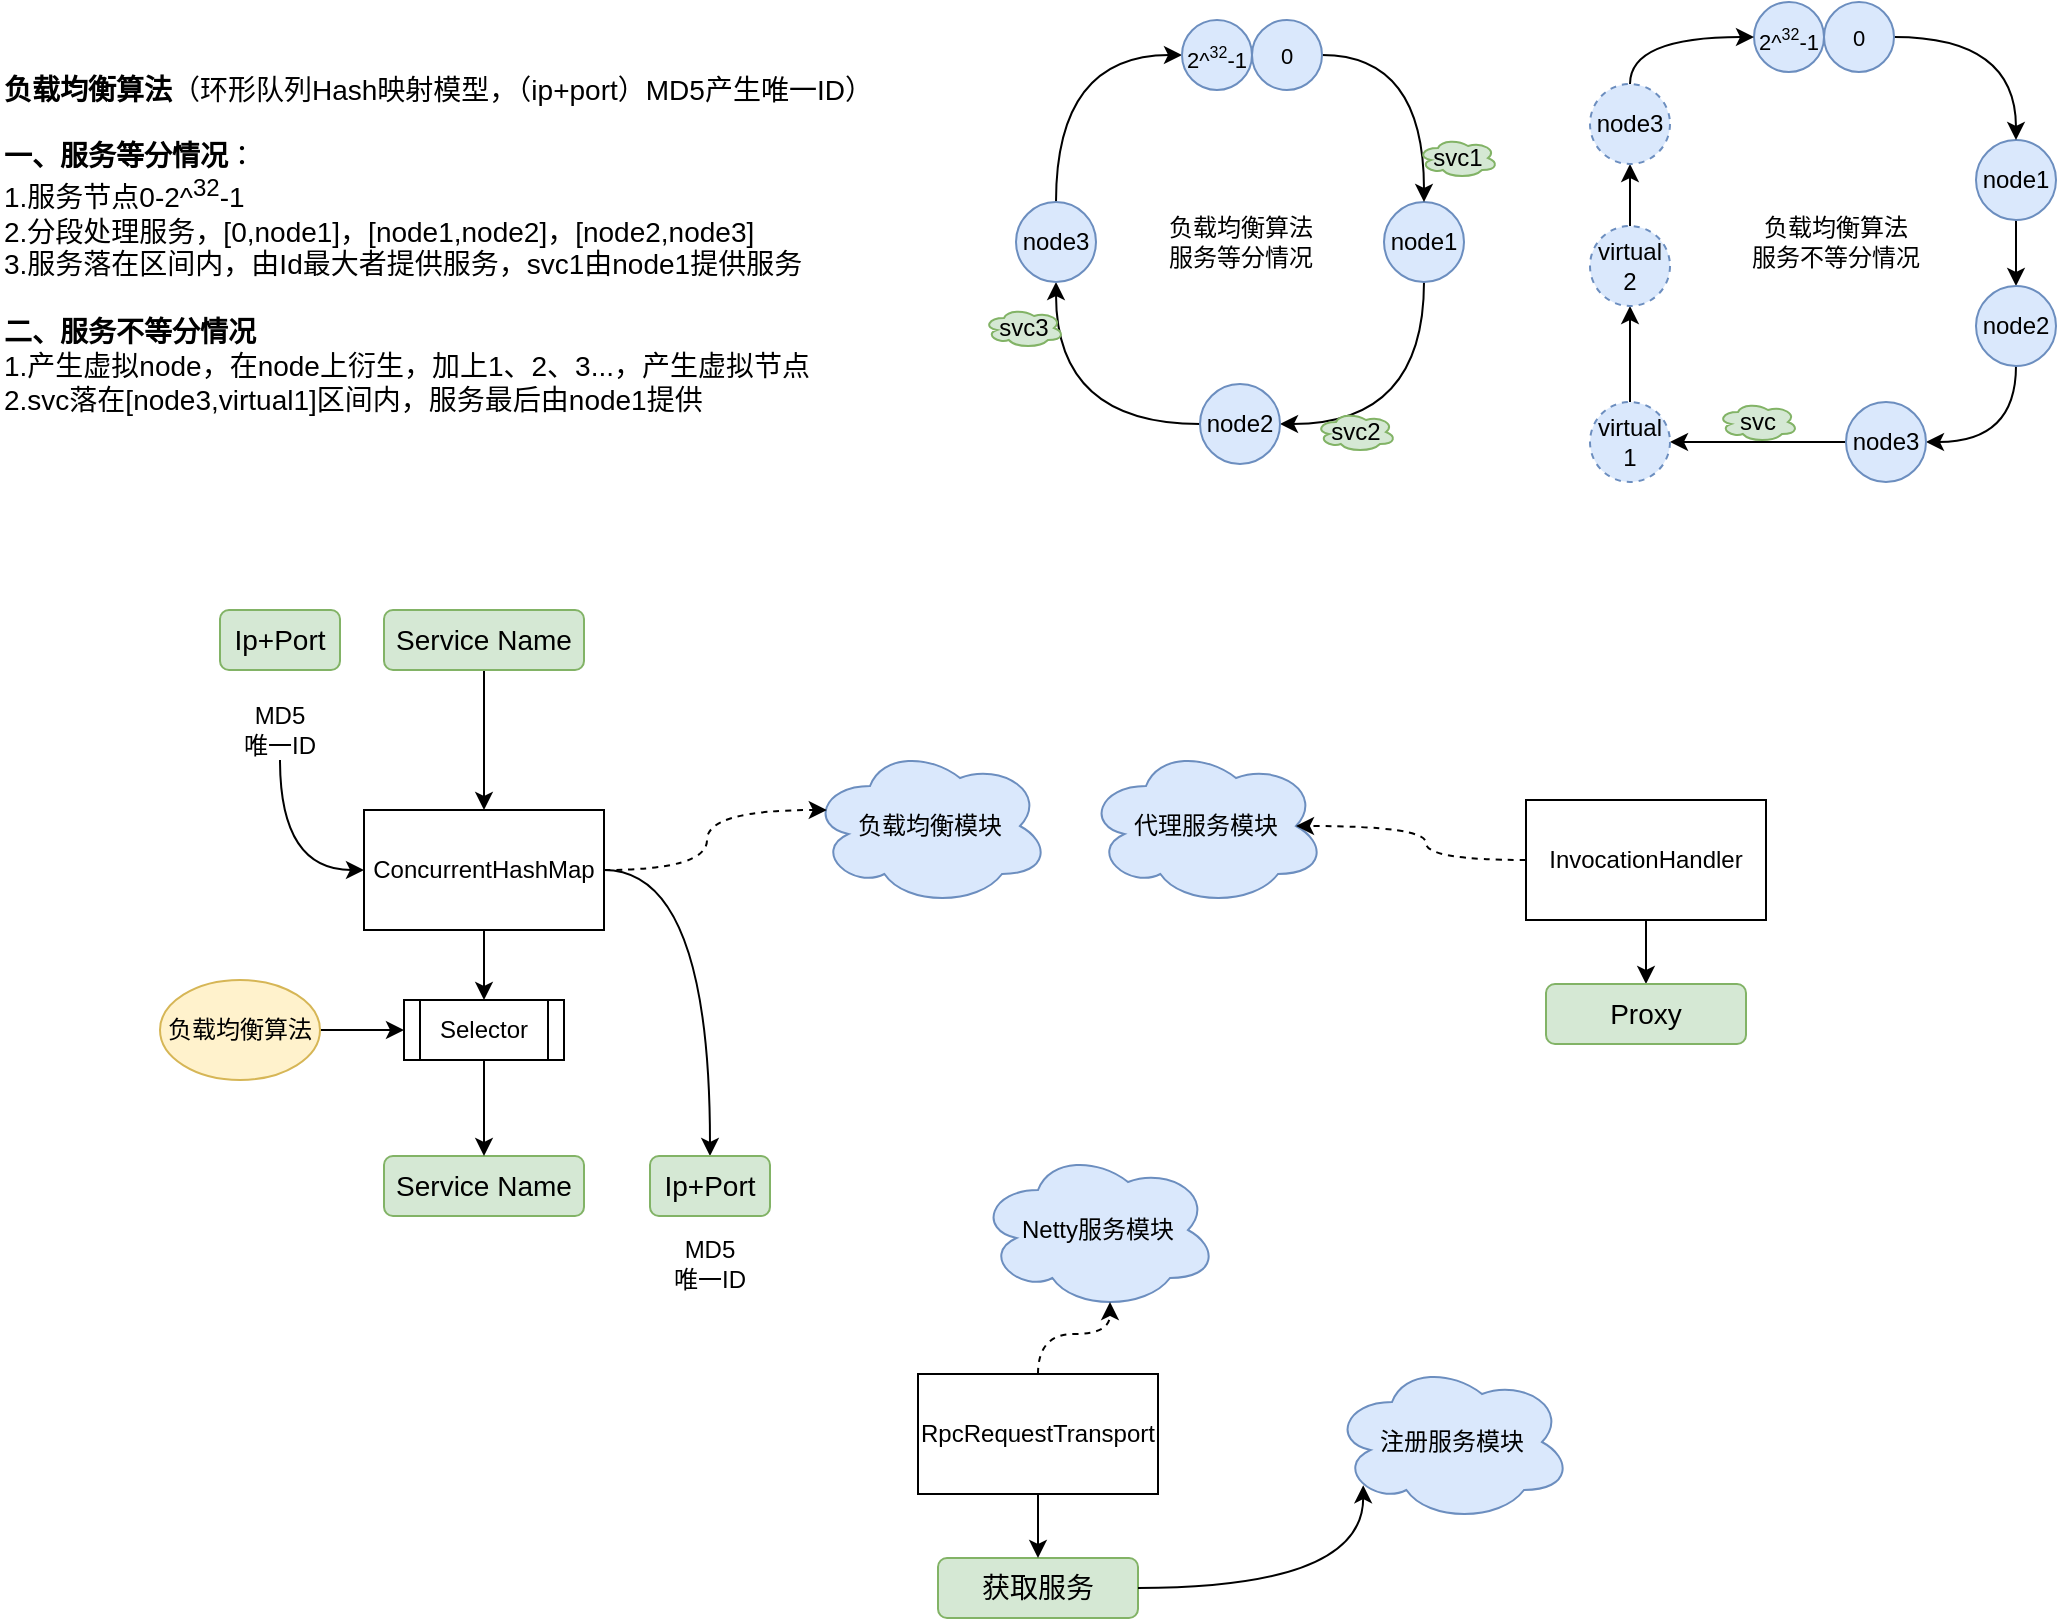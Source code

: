 <mxfile version="24.4.7" type="github">
  <diagram name="第 1 页" id="d0vkmH2pamWl0RuNKjzO">
    <mxGraphModel dx="2234" dy="1146" grid="0" gridSize="10" guides="1" tooltips="1" connect="1" arrows="1" fold="1" page="0" pageScale="1" pageWidth="827" pageHeight="1169" math="0" shadow="0">
      <root>
        <mxCell id="0" />
        <mxCell id="1" parent="0" />
        <mxCell id="8cizAA6b8KzGThsObKtE-12" style="edgeStyle=orthogonalEdgeStyle;curved=1;rounded=0;orthogonalLoop=1;jettySize=auto;html=1;exitX=0.5;exitY=1;exitDx=0;exitDy=0;entryX=1;entryY=0.5;entryDx=0;entryDy=0;" edge="1" parent="1" source="8cizAA6b8KzGThsObKtE-3" target="8cizAA6b8KzGThsObKtE-4">
          <mxGeometry relative="1" as="geometry" />
        </mxCell>
        <mxCell id="8cizAA6b8KzGThsObKtE-3" value="node1" style="ellipse;whiteSpace=wrap;html=1;aspect=fixed;fillColor=#dae8fc;strokeColor=#6c8ebf;" vertex="1" parent="1">
          <mxGeometry x="82" y="92" width="40" height="40" as="geometry" />
        </mxCell>
        <mxCell id="8cizAA6b8KzGThsObKtE-13" style="edgeStyle=orthogonalEdgeStyle;curved=1;rounded=0;orthogonalLoop=1;jettySize=auto;html=1;exitX=0;exitY=0.5;exitDx=0;exitDy=0;entryX=0.5;entryY=1;entryDx=0;entryDy=0;" edge="1" parent="1" source="8cizAA6b8KzGThsObKtE-4" target="8cizAA6b8KzGThsObKtE-5">
          <mxGeometry relative="1" as="geometry" />
        </mxCell>
        <mxCell id="8cizAA6b8KzGThsObKtE-4" value="node2" style="ellipse;whiteSpace=wrap;html=1;aspect=fixed;fillColor=#dae8fc;strokeColor=#6c8ebf;" vertex="1" parent="1">
          <mxGeometry x="-10" y="183" width="40" height="40" as="geometry" />
        </mxCell>
        <mxCell id="8cizAA6b8KzGThsObKtE-19" style="edgeStyle=orthogonalEdgeStyle;curved=1;rounded=0;orthogonalLoop=1;jettySize=auto;html=1;exitX=0.5;exitY=0;exitDx=0;exitDy=0;entryX=0;entryY=0.5;entryDx=0;entryDy=0;" edge="1" parent="1" source="8cizAA6b8KzGThsObKtE-5" target="8cizAA6b8KzGThsObKtE-17">
          <mxGeometry relative="1" as="geometry" />
        </mxCell>
        <mxCell id="8cizAA6b8KzGThsObKtE-5" value="node3" style="ellipse;whiteSpace=wrap;html=1;aspect=fixed;fillColor=#dae8fc;strokeColor=#6c8ebf;" vertex="1" parent="1">
          <mxGeometry x="-102" y="92" width="40" height="40" as="geometry" />
        </mxCell>
        <mxCell id="8cizAA6b8KzGThsObKtE-17" value="&lt;font style=&quot;&quot;&gt;&lt;span style=&quot;font-size: 11px;&quot;&gt;2^&lt;/span&gt;&lt;sup style=&quot;&quot;&gt;&lt;font style=&quot;font-size: 8px;&quot;&gt;32&lt;/font&gt;&lt;/sup&gt;&lt;span style=&quot;font-size: 11px;&quot;&gt;-1&lt;/span&gt;&lt;/font&gt;" style="ellipse;whiteSpace=wrap;html=1;aspect=fixed;fillColor=#dae8fc;strokeColor=#6c8ebf;" vertex="1" parent="1">
          <mxGeometry x="-19" y="1" width="35" height="35" as="geometry" />
        </mxCell>
        <mxCell id="8cizAA6b8KzGThsObKtE-20" style="edgeStyle=orthogonalEdgeStyle;curved=1;rounded=0;orthogonalLoop=1;jettySize=auto;html=1;exitX=1;exitY=0.5;exitDx=0;exitDy=0;entryX=0.5;entryY=0;entryDx=0;entryDy=0;" edge="1" parent="1" source="8cizAA6b8KzGThsObKtE-18" target="8cizAA6b8KzGThsObKtE-3">
          <mxGeometry relative="1" as="geometry" />
        </mxCell>
        <mxCell id="8cizAA6b8KzGThsObKtE-18" value="0" style="ellipse;whiteSpace=wrap;html=1;aspect=fixed;fontSize=11;fillColor=#dae8fc;strokeColor=#6c8ebf;" vertex="1" parent="1">
          <mxGeometry x="16" y="1" width="35" height="35" as="geometry" />
        </mxCell>
        <mxCell id="8cizAA6b8KzGThsObKtE-21" value="svc1" style="ellipse;shape=cloud;whiteSpace=wrap;html=1;fillColor=#d5e8d4;strokeColor=#82b366;" vertex="1" parent="1">
          <mxGeometry x="99" y="60" width="40" height="20" as="geometry" />
        </mxCell>
        <mxCell id="8cizAA6b8KzGThsObKtE-24" value="svc2" style="ellipse;shape=cloud;whiteSpace=wrap;html=1;fillColor=#d5e8d4;strokeColor=#82b366;" vertex="1" parent="1">
          <mxGeometry x="48" y="197" width="40" height="20" as="geometry" />
        </mxCell>
        <mxCell id="8cizAA6b8KzGThsObKtE-26" value="svc3" style="ellipse;shape=cloud;whiteSpace=wrap;html=1;fillColor=#d5e8d4;strokeColor=#82b366;" vertex="1" parent="1">
          <mxGeometry x="-118" y="145" width="40" height="20" as="geometry" />
        </mxCell>
        <mxCell id="8cizAA6b8KzGThsObKtE-30" value="负载均衡算法&lt;div&gt;服务等分情况&lt;/div&gt;" style="text;html=1;align=center;verticalAlign=middle;whiteSpace=wrap;rounded=0;" vertex="1" parent="1">
          <mxGeometry x="-27.5" y="97" width="75" height="30" as="geometry" />
        </mxCell>
        <mxCell id="8cizAA6b8KzGThsObKtE-33" value="&lt;div&gt;&lt;font size=&quot;1&quot; style=&quot;&quot;&gt;&lt;b style=&quot;font-size: 14px;&quot;&gt;负载均衡算法&lt;/b&gt;&lt;span style=&quot;font-size: 14px;&quot;&gt;（&lt;/span&gt;&lt;/font&gt;&lt;span style=&quot;background-color: initial;&quot;&gt;环形队列Hash映射模型，（ip+port）&lt;/span&gt;&lt;span style=&quot;background-color: initial;&quot;&gt;MD5产生唯一ID）&lt;/span&gt;&lt;/div&gt;&lt;div&gt;&lt;span style=&quot;background-color: initial;&quot;&gt;&lt;br&gt;&lt;/span&gt;&lt;/div&gt;&lt;div&gt;&lt;font style=&quot;&quot;&gt;&lt;b&gt;一、服务等分情况&lt;/b&gt;：&lt;/font&gt;&lt;/div&gt;&lt;blockquote style=&quot;margin: 0 0 0 40px; border: none; padding: 0px;&quot;&gt;&lt;/blockquote&gt;&lt;span style=&quot;background-color: initial;&quot;&gt;1.服务节点0-2^&lt;/span&gt;&lt;sup style=&quot;background-color: initial;&quot;&gt;&lt;font style=&quot;font-size: 12px;&quot;&gt;32&lt;/font&gt;&lt;/sup&gt;&lt;span style=&quot;background-color: initial;&quot;&gt;-1&lt;/span&gt;&lt;br&gt;&lt;span style=&quot;background-color: initial;&quot;&gt;2.分段处理服务，[0,node1]，[node1,node2]，[node2,node3]&lt;/span&gt;&lt;br&gt;&lt;div style=&quot;&quot;&gt;&lt;font style=&quot;font-size: 14px;&quot;&gt;3.服务落在区间内，由Id最大者提供服务，svc1由node1提供服务&lt;/font&gt;&lt;/div&gt;&lt;div style=&quot;&quot;&gt;&lt;font style=&quot;font-size: 14px;&quot;&gt;&lt;br&gt;&lt;/font&gt;&lt;/div&gt;&lt;div style=&quot;&quot;&gt;&lt;b&gt;二、服务不等分情况&lt;/b&gt;&lt;/div&gt;&lt;div style=&quot;&quot;&gt;1.产生虚拟node，在node上衍生，加上1、2、3...，产生虚拟节点&lt;/div&gt;&lt;div style=&quot;&quot;&gt;2.svc落在[node3,virtual1]区间内，服务最后由node1提供&lt;/div&gt;" style="text;html=1;align=left;verticalAlign=middle;whiteSpace=wrap;rounded=0;fontSize=14;spacingTop=2;" vertex="1" parent="1">
          <mxGeometry x="-610" y="17.25" width="444" height="189.5" as="geometry" />
        </mxCell>
        <mxCell id="8cizAA6b8KzGThsObKtE-50" style="edgeStyle=orthogonalEdgeStyle;curved=1;rounded=0;orthogonalLoop=1;jettySize=auto;html=1;exitX=0.5;exitY=1;exitDx=0;exitDy=0;" edge="1" parent="1" source="8cizAA6b8KzGThsObKtE-38" target="8cizAA6b8KzGThsObKtE-40">
          <mxGeometry relative="1" as="geometry" />
        </mxCell>
        <mxCell id="8cizAA6b8KzGThsObKtE-38" value="node1" style="ellipse;whiteSpace=wrap;html=1;aspect=fixed;fillColor=#dae8fc;strokeColor=#6c8ebf;" vertex="1" parent="1">
          <mxGeometry x="378" y="61" width="40" height="40" as="geometry" />
        </mxCell>
        <mxCell id="8cizAA6b8KzGThsObKtE-52" style="edgeStyle=orthogonalEdgeStyle;curved=1;rounded=0;orthogonalLoop=1;jettySize=auto;html=1;exitX=0.5;exitY=1;exitDx=0;exitDy=0;entryX=1;entryY=0.5;entryDx=0;entryDy=0;" edge="1" parent="1" source="8cizAA6b8KzGThsObKtE-40" target="8cizAA6b8KzGThsObKtE-42">
          <mxGeometry relative="1" as="geometry" />
        </mxCell>
        <mxCell id="8cizAA6b8KzGThsObKtE-40" value="node2" style="ellipse;whiteSpace=wrap;html=1;aspect=fixed;fillColor=#dae8fc;strokeColor=#6c8ebf;" vertex="1" parent="1">
          <mxGeometry x="378" y="134" width="40" height="40" as="geometry" />
        </mxCell>
        <mxCell id="8cizAA6b8KzGThsObKtE-58" style="edgeStyle=orthogonalEdgeStyle;curved=1;rounded=0;orthogonalLoop=1;jettySize=auto;html=1;exitX=0;exitY=0.5;exitDx=0;exitDy=0;entryX=1;entryY=0.5;entryDx=0;entryDy=0;" edge="1" parent="1" source="8cizAA6b8KzGThsObKtE-42" target="8cizAA6b8KzGThsObKtE-55">
          <mxGeometry relative="1" as="geometry" />
        </mxCell>
        <mxCell id="8cizAA6b8KzGThsObKtE-42" value="node3" style="ellipse;whiteSpace=wrap;html=1;aspect=fixed;fillColor=#dae8fc;strokeColor=#6c8ebf;" vertex="1" parent="1">
          <mxGeometry x="313" y="192" width="40" height="40" as="geometry" />
        </mxCell>
        <mxCell id="8cizAA6b8KzGThsObKtE-43" value="&lt;font style=&quot;&quot;&gt;&lt;span style=&quot;font-size: 11px;&quot;&gt;2^&lt;/span&gt;&lt;sup style=&quot;&quot;&gt;&lt;font style=&quot;font-size: 8px;&quot;&gt;32&lt;/font&gt;&lt;/sup&gt;&lt;span style=&quot;font-size: 11px;&quot;&gt;-1&lt;/span&gt;&lt;/font&gt;" style="ellipse;whiteSpace=wrap;html=1;aspect=fixed;fillColor=#dae8fc;strokeColor=#6c8ebf;" vertex="1" parent="1">
          <mxGeometry x="267" y="-8" width="35" height="35" as="geometry" />
        </mxCell>
        <mxCell id="8cizAA6b8KzGThsObKtE-44" style="edgeStyle=orthogonalEdgeStyle;curved=1;rounded=0;orthogonalLoop=1;jettySize=auto;html=1;exitX=1;exitY=0.5;exitDx=0;exitDy=0;entryX=0.5;entryY=0;entryDx=0;entryDy=0;" edge="1" parent="1" source="8cizAA6b8KzGThsObKtE-45" target="8cizAA6b8KzGThsObKtE-38">
          <mxGeometry relative="1" as="geometry" />
        </mxCell>
        <mxCell id="8cizAA6b8KzGThsObKtE-45" value="0" style="ellipse;whiteSpace=wrap;html=1;aspect=fixed;fontSize=11;fillColor=#dae8fc;strokeColor=#6c8ebf;" vertex="1" parent="1">
          <mxGeometry x="302" y="-8" width="35" height="35" as="geometry" />
        </mxCell>
        <mxCell id="8cizAA6b8KzGThsObKtE-46" value="svc" style="ellipse;shape=cloud;whiteSpace=wrap;html=1;fillColor=#d5e8d4;strokeColor=#82b366;" vertex="1" parent="1">
          <mxGeometry x="249" y="192" width="40" height="20" as="geometry" />
        </mxCell>
        <mxCell id="8cizAA6b8KzGThsObKtE-49" value="负载均衡算法&lt;div&gt;服务不等分情况&lt;/div&gt;" style="text;html=1;align=center;verticalAlign=middle;whiteSpace=wrap;rounded=0;" vertex="1" parent="1">
          <mxGeometry x="265" y="97" width="86" height="30" as="geometry" />
        </mxCell>
        <mxCell id="8cizAA6b8KzGThsObKtE-64" style="edgeStyle=orthogonalEdgeStyle;curved=1;rounded=0;orthogonalLoop=1;jettySize=auto;html=1;exitX=0.5;exitY=0;exitDx=0;exitDy=0;entryX=0.5;entryY=1;entryDx=0;entryDy=0;" edge="1" parent="1" source="8cizAA6b8KzGThsObKtE-55" target="8cizAA6b8KzGThsObKtE-56">
          <mxGeometry relative="1" as="geometry" />
        </mxCell>
        <mxCell id="8cizAA6b8KzGThsObKtE-55" value="virtual 1" style="ellipse;whiteSpace=wrap;html=1;aspect=fixed;fillColor=#dae8fc;strokeColor=#6c8ebf;dashed=1;" vertex="1" parent="1">
          <mxGeometry x="185" y="192" width="40" height="40" as="geometry" />
        </mxCell>
        <mxCell id="8cizAA6b8KzGThsObKtE-60" style="edgeStyle=orthogonalEdgeStyle;curved=1;rounded=0;orthogonalLoop=1;jettySize=auto;html=1;exitX=0.5;exitY=0;exitDx=0;exitDy=0;" edge="1" parent="1" source="8cizAA6b8KzGThsObKtE-56" target="8cizAA6b8KzGThsObKtE-57">
          <mxGeometry relative="1" as="geometry" />
        </mxCell>
        <mxCell id="8cizAA6b8KzGThsObKtE-56" value="virtual 2" style="ellipse;whiteSpace=wrap;html=1;aspect=fixed;fillColor=#dae8fc;strokeColor=#6c8ebf;dashed=1;" vertex="1" parent="1">
          <mxGeometry x="185" y="104" width="40" height="40" as="geometry" />
        </mxCell>
        <mxCell id="8cizAA6b8KzGThsObKtE-61" style="edgeStyle=orthogonalEdgeStyle;curved=1;rounded=0;orthogonalLoop=1;jettySize=auto;html=1;exitX=0.5;exitY=0;exitDx=0;exitDy=0;entryX=0;entryY=0.5;entryDx=0;entryDy=0;" edge="1" parent="1" source="8cizAA6b8KzGThsObKtE-57" target="8cizAA6b8KzGThsObKtE-43">
          <mxGeometry relative="1" as="geometry" />
        </mxCell>
        <mxCell id="8cizAA6b8KzGThsObKtE-57" value="node3" style="ellipse;whiteSpace=wrap;html=1;aspect=fixed;fillColor=#dae8fc;strokeColor=#6c8ebf;dashed=1;" vertex="1" parent="1">
          <mxGeometry x="185" y="33" width="40" height="40" as="geometry" />
        </mxCell>
        <mxCell id="8cizAA6b8KzGThsObKtE-74" value="Ip+Port" style="rounded=1;whiteSpace=wrap;html=1;fillColor=#d5e8d4;strokeColor=#82b366;fontSize=14;" vertex="1" parent="1">
          <mxGeometry x="-500" y="296" width="60" height="30" as="geometry" />
        </mxCell>
        <mxCell id="8cizAA6b8KzGThsObKtE-87" style="edgeStyle=orthogonalEdgeStyle;curved=1;rounded=0;orthogonalLoop=1;jettySize=auto;html=1;exitX=0.5;exitY=1;exitDx=0;exitDy=0;" edge="1" parent="1" source="8cizAA6b8KzGThsObKtE-79" target="8cizAA6b8KzGThsObKtE-86">
          <mxGeometry relative="1" as="geometry" />
        </mxCell>
        <mxCell id="8cizAA6b8KzGThsObKtE-79" value="Service Name" style="rounded=1;whiteSpace=wrap;html=1;fillColor=#d5e8d4;strokeColor=#82b366;fontSize=14;" vertex="1" parent="1">
          <mxGeometry x="-418" y="296" width="100" height="30" as="geometry" />
        </mxCell>
        <mxCell id="8cizAA6b8KzGThsObKtE-88" style="edgeStyle=orthogonalEdgeStyle;curved=1;rounded=0;orthogonalLoop=1;jettySize=auto;html=1;exitX=0.5;exitY=1;exitDx=0;exitDy=0;entryX=0;entryY=0.5;entryDx=0;entryDy=0;" edge="1" parent="1" source="8cizAA6b8KzGThsObKtE-80" target="8cizAA6b8KzGThsObKtE-86">
          <mxGeometry relative="1" as="geometry" />
        </mxCell>
        <mxCell id="8cizAA6b8KzGThsObKtE-80" value="MD5&lt;div&gt;唯一ID&lt;br&gt;&lt;/div&gt;" style="text;html=1;align=center;verticalAlign=middle;whiteSpace=wrap;rounded=0;" vertex="1" parent="1">
          <mxGeometry x="-500" y="341" width="60" height="30" as="geometry" />
        </mxCell>
        <mxCell id="8cizAA6b8KzGThsObKtE-96" style="edgeStyle=orthogonalEdgeStyle;curved=1;rounded=0;orthogonalLoop=1;jettySize=auto;html=1;exitX=0.5;exitY=1;exitDx=0;exitDy=0;" edge="1" parent="1" source="8cizAA6b8KzGThsObKtE-86" target="8cizAA6b8KzGThsObKtE-95">
          <mxGeometry relative="1" as="geometry" />
        </mxCell>
        <mxCell id="8cizAA6b8KzGThsObKtE-104" style="edgeStyle=orthogonalEdgeStyle;curved=1;rounded=0;orthogonalLoop=1;jettySize=auto;html=1;exitX=1;exitY=0.5;exitDx=0;exitDy=0;entryX=0.5;entryY=0;entryDx=0;entryDy=0;" edge="1" parent="1" source="8cizAA6b8KzGThsObKtE-86" target="8cizAA6b8KzGThsObKtE-89">
          <mxGeometry relative="1" as="geometry" />
        </mxCell>
        <mxCell id="8cizAA6b8KzGThsObKtE-86" value="ConcurrentHashMap" style="rounded=0;whiteSpace=wrap;html=1;" vertex="1" parent="1">
          <mxGeometry x="-428" y="396" width="120" height="60" as="geometry" />
        </mxCell>
        <mxCell id="8cizAA6b8KzGThsObKtE-89" value="Ip+Port" style="rounded=1;whiteSpace=wrap;html=1;fillColor=#d5e8d4;strokeColor=#82b366;fontSize=14;" vertex="1" parent="1">
          <mxGeometry x="-285" y="569" width="60" height="30" as="geometry" />
        </mxCell>
        <mxCell id="8cizAA6b8KzGThsObKtE-90" value="MD5&lt;div&gt;唯一ID&lt;br&gt;&lt;/div&gt;" style="text;html=1;align=center;verticalAlign=middle;whiteSpace=wrap;rounded=0;" vertex="1" parent="1">
          <mxGeometry x="-285" y="608" width="60" height="30" as="geometry" />
        </mxCell>
        <mxCell id="8cizAA6b8KzGThsObKtE-91" value="Service Name" style="rounded=1;whiteSpace=wrap;html=1;fillColor=#d5e8d4;strokeColor=#82b366;fontSize=14;" vertex="1" parent="1">
          <mxGeometry x="-418" y="569" width="100" height="30" as="geometry" />
        </mxCell>
        <mxCell id="8cizAA6b8KzGThsObKtE-103" style="edgeStyle=orthogonalEdgeStyle;curved=1;rounded=0;orthogonalLoop=1;jettySize=auto;html=1;exitX=0.5;exitY=1;exitDx=0;exitDy=0;entryX=0.5;entryY=0;entryDx=0;entryDy=0;" edge="1" parent="1" source="8cizAA6b8KzGThsObKtE-95" target="8cizAA6b8KzGThsObKtE-91">
          <mxGeometry relative="1" as="geometry" />
        </mxCell>
        <mxCell id="8cizAA6b8KzGThsObKtE-95" value="Selector" style="shape=process;whiteSpace=wrap;html=1;backgroundOutline=1;" vertex="1" parent="1">
          <mxGeometry x="-408" y="491" width="80" height="30" as="geometry" />
        </mxCell>
        <mxCell id="8cizAA6b8KzGThsObKtE-107" style="edgeStyle=orthogonalEdgeStyle;curved=1;rounded=0;orthogonalLoop=1;jettySize=auto;html=1;exitX=1;exitY=0.5;exitDx=0;exitDy=0;entryX=0;entryY=0.5;entryDx=0;entryDy=0;" edge="1" parent="1" source="8cizAA6b8KzGThsObKtE-106" target="8cizAA6b8KzGThsObKtE-95">
          <mxGeometry relative="1" as="geometry" />
        </mxCell>
        <mxCell id="8cizAA6b8KzGThsObKtE-106" value="负载均衡算法" style="ellipse;whiteSpace=wrap;html=1;fillColor=#fff2cc;strokeColor=#d6b656;" vertex="1" parent="1">
          <mxGeometry x="-530" y="481" width="80" height="50" as="geometry" />
        </mxCell>
        <mxCell id="8cizAA6b8KzGThsObKtE-108" value="负载均衡模块" style="ellipse;shape=cloud;whiteSpace=wrap;html=1;fillColor=#dae8fc;strokeColor=#6c8ebf;" vertex="1" parent="1">
          <mxGeometry x="-205" y="364" width="120" height="80" as="geometry" />
        </mxCell>
        <mxCell id="8cizAA6b8KzGThsObKtE-119" style="edgeStyle=orthogonalEdgeStyle;curved=1;rounded=0;orthogonalLoop=1;jettySize=auto;html=1;exitX=0.5;exitY=1;exitDx=0;exitDy=0;" edge="1" parent="1" source="8cizAA6b8KzGThsObKtE-112" target="8cizAA6b8KzGThsObKtE-118">
          <mxGeometry relative="1" as="geometry" />
        </mxCell>
        <mxCell id="8cizAA6b8KzGThsObKtE-112" value="InvocationHandler" style="rounded=0;whiteSpace=wrap;html=1;" vertex="1" parent="1">
          <mxGeometry x="153" y="391" width="120" height="60" as="geometry" />
        </mxCell>
        <mxCell id="8cizAA6b8KzGThsObKtE-118" value="Proxy" style="rounded=1;whiteSpace=wrap;html=1;fillColor=#d5e8d4;strokeColor=#82b366;fontSize=14;" vertex="1" parent="1">
          <mxGeometry x="163" y="483" width="100" height="30" as="geometry" />
        </mxCell>
        <mxCell id="8cizAA6b8KzGThsObKtE-120" value="代理服务模块" style="ellipse;shape=cloud;whiteSpace=wrap;html=1;fillColor=#dae8fc;strokeColor=#6c8ebf;" vertex="1" parent="1">
          <mxGeometry x="-67" y="364" width="120" height="80" as="geometry" />
        </mxCell>
        <mxCell id="8cizAA6b8KzGThsObKtE-123" value="Netty服务模块" style="ellipse;shape=cloud;whiteSpace=wrap;html=1;fillColor=#dae8fc;strokeColor=#6c8ebf;" vertex="1" parent="1">
          <mxGeometry x="-121" y="566" width="120" height="80" as="geometry" />
        </mxCell>
        <mxCell id="8cizAA6b8KzGThsObKtE-126" style="edgeStyle=orthogonalEdgeStyle;curved=1;rounded=0;orthogonalLoop=1;jettySize=auto;html=1;exitX=1;exitY=0.5;exitDx=0;exitDy=0;entryX=0.07;entryY=0.4;entryDx=0;entryDy=0;entryPerimeter=0;dashed=1;" edge="1" parent="1" source="8cizAA6b8KzGThsObKtE-86" target="8cizAA6b8KzGThsObKtE-108">
          <mxGeometry relative="1" as="geometry" />
        </mxCell>
        <mxCell id="8cizAA6b8KzGThsObKtE-127" style="edgeStyle=orthogonalEdgeStyle;curved=1;rounded=0;orthogonalLoop=1;jettySize=auto;html=1;exitX=0;exitY=0.5;exitDx=0;exitDy=0;entryX=0.875;entryY=0.5;entryDx=0;entryDy=0;entryPerimeter=0;dashed=1;" edge="1" parent="1" source="8cizAA6b8KzGThsObKtE-112" target="8cizAA6b8KzGThsObKtE-120">
          <mxGeometry relative="1" as="geometry" />
        </mxCell>
        <mxCell id="8cizAA6b8KzGThsObKtE-129" value="获取服务" style="rounded=1;whiteSpace=wrap;html=1;fillColor=#d5e8d4;strokeColor=#82b366;fontSize=14;" vertex="1" parent="1">
          <mxGeometry x="-141" y="770" width="100" height="30" as="geometry" />
        </mxCell>
        <mxCell id="8cizAA6b8KzGThsObKtE-131" value="注册服务模块" style="ellipse;shape=cloud;whiteSpace=wrap;html=1;fillColor=#dae8fc;strokeColor=#6c8ebf;" vertex="1" parent="1">
          <mxGeometry x="56" y="672" width="120" height="80" as="geometry" />
        </mxCell>
        <mxCell id="8cizAA6b8KzGThsObKtE-136" style="edgeStyle=orthogonalEdgeStyle;curved=1;rounded=0;orthogonalLoop=1;jettySize=auto;html=1;exitX=0.5;exitY=1;exitDx=0;exitDy=0;entryX=0.5;entryY=0;entryDx=0;entryDy=0;" edge="1" parent="1" source="8cizAA6b8KzGThsObKtE-134" target="8cizAA6b8KzGThsObKtE-129">
          <mxGeometry relative="1" as="geometry" />
        </mxCell>
        <mxCell id="8cizAA6b8KzGThsObKtE-134" value="RpcRequestTransport" style="rounded=0;whiteSpace=wrap;html=1;" vertex="1" parent="1">
          <mxGeometry x="-151" y="678" width="120" height="60" as="geometry" />
        </mxCell>
        <mxCell id="8cizAA6b8KzGThsObKtE-135" style="edgeStyle=orthogonalEdgeStyle;curved=1;rounded=0;orthogonalLoop=1;jettySize=auto;html=1;exitX=0.5;exitY=0;exitDx=0;exitDy=0;entryX=0.55;entryY=0.95;entryDx=0;entryDy=0;entryPerimeter=0;dashed=1;" edge="1" parent="1" source="8cizAA6b8KzGThsObKtE-134" target="8cizAA6b8KzGThsObKtE-123">
          <mxGeometry relative="1" as="geometry" />
        </mxCell>
        <mxCell id="8cizAA6b8KzGThsObKtE-137" style="edgeStyle=orthogonalEdgeStyle;curved=1;rounded=0;orthogonalLoop=1;jettySize=auto;html=1;exitX=1;exitY=0.5;exitDx=0;exitDy=0;entryX=0.13;entryY=0.77;entryDx=0;entryDy=0;entryPerimeter=0;" edge="1" parent="1" source="8cizAA6b8KzGThsObKtE-129" target="8cizAA6b8KzGThsObKtE-131">
          <mxGeometry relative="1" as="geometry" />
        </mxCell>
      </root>
    </mxGraphModel>
  </diagram>
</mxfile>
